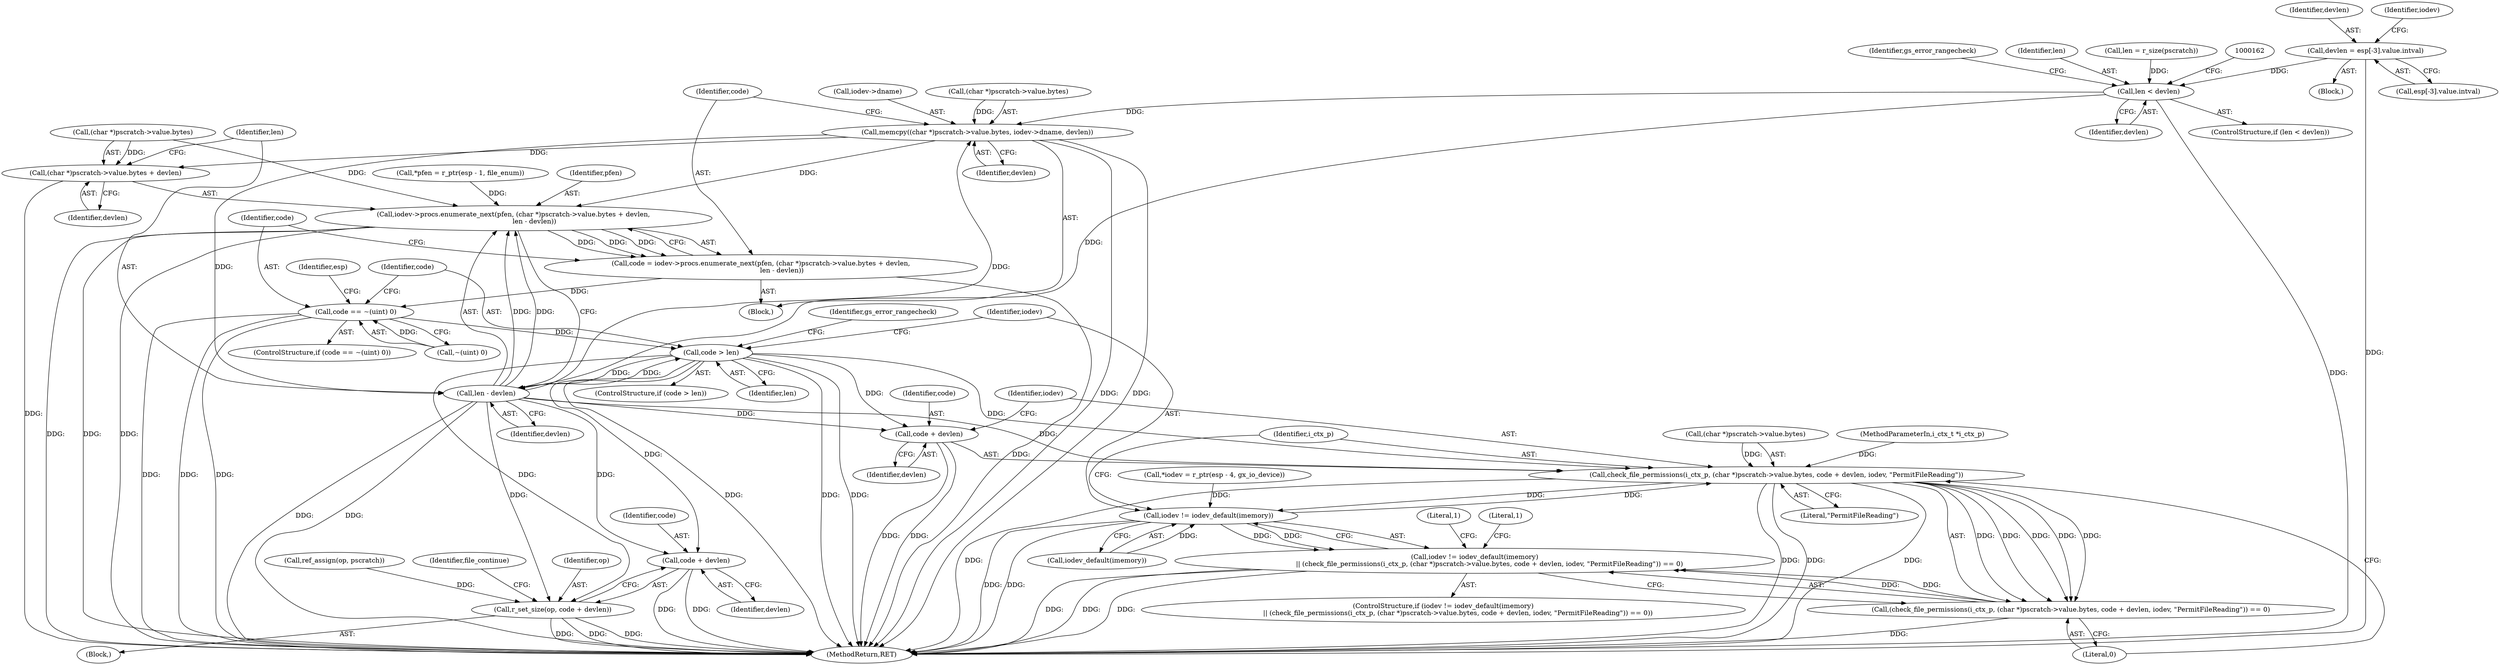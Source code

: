 digraph "0_ghostscript_2fc463d0efbd044a8232611f0898eeb12b72a970@array" {
"1000128" [label="(Call,devlen = esp[-3].value.intval)"];
"1000153" [label="(Call,len < devlen)"];
"1000160" [label="(Call,memcpy((char *)pscratch->value.bytes, iodev->dname, devlen))"];
"1000174" [label="(Call,iodev->procs.enumerate_next(pfen, (char *)pscratch->value.bytes + devlen,\n                    len - devlen))"];
"1000172" [label="(Call,code = iodev->procs.enumerate_next(pfen, (char *)pscratch->value.bytes + devlen,\n                    len - devlen))"];
"1000189" [label="(Call,code == ~(uint) 0)"];
"1000203" [label="(Call,code > len)"];
"1000185" [label="(Call,len - devlen)"];
"1000216" [label="(Call,check_file_permissions(i_ctx_p, (char *)pscratch->value.bytes, code + devlen, iodev, \"PermitFileReading\"))"];
"1000211" [label="(Call,iodev != iodev_default(imemory))"];
"1000210" [label="(Call,iodev != iodev_default(imemory)\n              || (check_file_permissions(i_ctx_p, (char *)pscratch->value.bytes, code + devlen, iodev, \"PermitFileReading\")) == 0)"];
"1000215" [label="(Call,(check_file_permissions(i_ctx_p, (char *)pscratch->value.bytes, code + devlen, iodev, \"PermitFileReading\")) == 0)"];
"1000225" [label="(Call,code + devlen)"];
"1000237" [label="(Call,r_set_size(op, code + devlen))"];
"1000239" [label="(Call,code + devlen)"];
"1000176" [label="(Call,(char *)pscratch->value.bytes + devlen)"];
"1000204" [label="(Identifier,code)"];
"1000197" [label="(Identifier,esp)"];
"1000161" [label="(Call,(char *)pscratch->value.bytes)"];
"1000225" [label="(Call,code + devlen)"];
"1000227" [label="(Identifier,devlen)"];
"1000238" [label="(Identifier,op)"];
"1000191" [label="(Call,~(uint) 0)"];
"1000160" [label="(Call,memcpy((char *)pscratch->value.bytes, iodev->dname, devlen))"];
"1000159" [label="(Block,)"];
"1000239" [label="(Call,code + devlen)"];
"1000217" [label="(Identifier,i_ctx_p)"];
"1000229" [label="(Literal,\"PermitFileReading\")"];
"1000210" [label="(Call,iodev != iodev_default(imemory)\n              || (check_file_permissions(i_ctx_p, (char *)pscratch->value.bytes, code + devlen, iodev, \"PermitFileReading\")) == 0)"];
"1000155" [label="(Identifier,devlen)"];
"1000153" [label="(Call,len < devlen)"];
"1000254" [label="(MethodReturn,RET)"];
"1000203" [label="(Call,code > len)"];
"1000253" [label="(Literal,1)"];
"1000234" [label="(Call,ref_assign(op, pscratch))"];
"1000202" [label="(ControlStructure,if (code > len))"];
"1000213" [label="(Call,iodev_default(imemory))"];
"1000216" [label="(Call,check_file_permissions(i_ctx_p, (char *)pscratch->value.bytes, code + devlen, iodev, \"PermitFileReading\"))"];
"1000173" [label="(Identifier,code)"];
"1000218" [label="(Call,(char *)pscratch->value.bytes)"];
"1000157" [label="(Identifier,gs_error_rangecheck)"];
"1000176" [label="(Call,(char *)pscratch->value.bytes + devlen)"];
"1000177" [label="(Call,(char *)pscratch->value.bytes)"];
"1000228" [label="(Identifier,iodev)"];
"1000152" [label="(ControlStructure,if (len < devlen))"];
"1000189" [label="(Call,code == ~(uint) 0)"];
"1000154" [label="(Identifier,len)"];
"1000209" [label="(ControlStructure,if (iodev != iodev_default(imemory)\n              || (check_file_permissions(i_ctx_p, (char *)pscratch->value.bytes, code + devlen, iodev, \"PermitFileReading\")) == 0))"];
"1000190" [label="(Identifier,code)"];
"1000205" [label="(Identifier,len)"];
"1000207" [label="(Identifier,gs_error_rangecheck)"];
"1000241" [label="(Identifier,devlen)"];
"1000240" [label="(Identifier,code)"];
"1000129" [label="(Identifier,devlen)"];
"1000188" [label="(ControlStructure,if (code == ~(uint) 0))"];
"1000187" [label="(Identifier,devlen)"];
"1000211" [label="(Call,iodev != iodev_default(imemory))"];
"1000184" [label="(Identifier,devlen)"];
"1000147" [label="(Call,len = r_size(pscratch))"];
"1000226" [label="(Identifier,code)"];
"1000185" [label="(Call,len - devlen)"];
"1000231" [label="(Block,)"];
"1000130" [label="(Call,esp[-3].value.intval)"];
"1000120" [label="(Call,*pfen = r_ptr(esp - 1, file_enum))"];
"1000108" [label="(Block,)"];
"1000140" [label="(Identifier,iodev)"];
"1000237" [label="(Call,r_set_size(op, code + devlen))"];
"1000233" [label="(Literal,1)"];
"1000171" [label="(Identifier,devlen)"];
"1000128" [label="(Call,devlen = esp[-3].value.intval)"];
"1000215" [label="(Call,(check_file_permissions(i_ctx_p, (char *)pscratch->value.bytes, code + devlen, iodev, \"PermitFileReading\")) == 0)"];
"1000230" [label="(Literal,0)"];
"1000139" [label="(Call,*iodev = r_ptr(esp - 4, gx_io_device))"];
"1000168" [label="(Call,iodev->dname)"];
"1000175" [label="(Identifier,pfen)"];
"1000186" [label="(Identifier,len)"];
"1000172" [label="(Call,code = iodev->procs.enumerate_next(pfen, (char *)pscratch->value.bytes + devlen,\n                    len - devlen))"];
"1000107" [label="(MethodParameterIn,i_ctx_t *i_ctx_p)"];
"1000243" [label="(Identifier,file_continue)"];
"1000174" [label="(Call,iodev->procs.enumerate_next(pfen, (char *)pscratch->value.bytes + devlen,\n                    len - devlen))"];
"1000212" [label="(Identifier,iodev)"];
"1000128" -> "1000108"  [label="AST: "];
"1000128" -> "1000130"  [label="CFG: "];
"1000129" -> "1000128"  [label="AST: "];
"1000130" -> "1000128"  [label="AST: "];
"1000140" -> "1000128"  [label="CFG: "];
"1000128" -> "1000254"  [label="DDG: "];
"1000128" -> "1000153"  [label="DDG: "];
"1000153" -> "1000152"  [label="AST: "];
"1000153" -> "1000155"  [label="CFG: "];
"1000154" -> "1000153"  [label="AST: "];
"1000155" -> "1000153"  [label="AST: "];
"1000157" -> "1000153"  [label="CFG: "];
"1000162" -> "1000153"  [label="CFG: "];
"1000153" -> "1000254"  [label="DDG: "];
"1000147" -> "1000153"  [label="DDG: "];
"1000153" -> "1000160"  [label="DDG: "];
"1000153" -> "1000185"  [label="DDG: "];
"1000160" -> "1000159"  [label="AST: "];
"1000160" -> "1000171"  [label="CFG: "];
"1000161" -> "1000160"  [label="AST: "];
"1000168" -> "1000160"  [label="AST: "];
"1000171" -> "1000160"  [label="AST: "];
"1000173" -> "1000160"  [label="CFG: "];
"1000160" -> "1000254"  [label="DDG: "];
"1000160" -> "1000254"  [label="DDG: "];
"1000161" -> "1000160"  [label="DDG: "];
"1000185" -> "1000160"  [label="DDG: "];
"1000160" -> "1000174"  [label="DDG: "];
"1000160" -> "1000176"  [label="DDG: "];
"1000160" -> "1000185"  [label="DDG: "];
"1000174" -> "1000172"  [label="AST: "];
"1000174" -> "1000185"  [label="CFG: "];
"1000175" -> "1000174"  [label="AST: "];
"1000176" -> "1000174"  [label="AST: "];
"1000185" -> "1000174"  [label="AST: "];
"1000172" -> "1000174"  [label="CFG: "];
"1000174" -> "1000254"  [label="DDG: "];
"1000174" -> "1000254"  [label="DDG: "];
"1000174" -> "1000254"  [label="DDG: "];
"1000174" -> "1000172"  [label="DDG: "];
"1000174" -> "1000172"  [label="DDG: "];
"1000174" -> "1000172"  [label="DDG: "];
"1000120" -> "1000174"  [label="DDG: "];
"1000177" -> "1000174"  [label="DDG: "];
"1000185" -> "1000174"  [label="DDG: "];
"1000185" -> "1000174"  [label="DDG: "];
"1000172" -> "1000159"  [label="AST: "];
"1000173" -> "1000172"  [label="AST: "];
"1000190" -> "1000172"  [label="CFG: "];
"1000172" -> "1000254"  [label="DDG: "];
"1000172" -> "1000189"  [label="DDG: "];
"1000189" -> "1000188"  [label="AST: "];
"1000189" -> "1000191"  [label="CFG: "];
"1000190" -> "1000189"  [label="AST: "];
"1000191" -> "1000189"  [label="AST: "];
"1000197" -> "1000189"  [label="CFG: "];
"1000204" -> "1000189"  [label="CFG: "];
"1000189" -> "1000254"  [label="DDG: "];
"1000189" -> "1000254"  [label="DDG: "];
"1000189" -> "1000254"  [label="DDG: "];
"1000191" -> "1000189"  [label="DDG: "];
"1000189" -> "1000203"  [label="DDG: "];
"1000203" -> "1000202"  [label="AST: "];
"1000203" -> "1000205"  [label="CFG: "];
"1000204" -> "1000203"  [label="AST: "];
"1000205" -> "1000203"  [label="AST: "];
"1000207" -> "1000203"  [label="CFG: "];
"1000212" -> "1000203"  [label="CFG: "];
"1000203" -> "1000254"  [label="DDG: "];
"1000203" -> "1000254"  [label="DDG: "];
"1000203" -> "1000254"  [label="DDG: "];
"1000203" -> "1000185"  [label="DDG: "];
"1000185" -> "1000203"  [label="DDG: "];
"1000203" -> "1000216"  [label="DDG: "];
"1000203" -> "1000225"  [label="DDG: "];
"1000203" -> "1000237"  [label="DDG: "];
"1000203" -> "1000239"  [label="DDG: "];
"1000185" -> "1000187"  [label="CFG: "];
"1000186" -> "1000185"  [label="AST: "];
"1000187" -> "1000185"  [label="AST: "];
"1000185" -> "1000254"  [label="DDG: "];
"1000185" -> "1000254"  [label="DDG: "];
"1000185" -> "1000216"  [label="DDG: "];
"1000185" -> "1000225"  [label="DDG: "];
"1000185" -> "1000237"  [label="DDG: "];
"1000185" -> "1000239"  [label="DDG: "];
"1000216" -> "1000215"  [label="AST: "];
"1000216" -> "1000229"  [label="CFG: "];
"1000217" -> "1000216"  [label="AST: "];
"1000218" -> "1000216"  [label="AST: "];
"1000225" -> "1000216"  [label="AST: "];
"1000228" -> "1000216"  [label="AST: "];
"1000229" -> "1000216"  [label="AST: "];
"1000230" -> "1000216"  [label="CFG: "];
"1000216" -> "1000254"  [label="DDG: "];
"1000216" -> "1000254"  [label="DDG: "];
"1000216" -> "1000254"  [label="DDG: "];
"1000216" -> "1000254"  [label="DDG: "];
"1000216" -> "1000211"  [label="DDG: "];
"1000216" -> "1000215"  [label="DDG: "];
"1000216" -> "1000215"  [label="DDG: "];
"1000216" -> "1000215"  [label="DDG: "];
"1000216" -> "1000215"  [label="DDG: "];
"1000216" -> "1000215"  [label="DDG: "];
"1000107" -> "1000216"  [label="DDG: "];
"1000218" -> "1000216"  [label="DDG: "];
"1000211" -> "1000216"  [label="DDG: "];
"1000211" -> "1000210"  [label="AST: "];
"1000211" -> "1000213"  [label="CFG: "];
"1000212" -> "1000211"  [label="AST: "];
"1000213" -> "1000211"  [label="AST: "];
"1000217" -> "1000211"  [label="CFG: "];
"1000210" -> "1000211"  [label="CFG: "];
"1000211" -> "1000254"  [label="DDG: "];
"1000211" -> "1000254"  [label="DDG: "];
"1000211" -> "1000210"  [label="DDG: "];
"1000211" -> "1000210"  [label="DDG: "];
"1000139" -> "1000211"  [label="DDG: "];
"1000213" -> "1000211"  [label="DDG: "];
"1000210" -> "1000209"  [label="AST: "];
"1000210" -> "1000215"  [label="CFG: "];
"1000215" -> "1000210"  [label="AST: "];
"1000253" -> "1000210"  [label="CFG: "];
"1000233" -> "1000210"  [label="CFG: "];
"1000210" -> "1000254"  [label="DDG: "];
"1000210" -> "1000254"  [label="DDG: "];
"1000210" -> "1000254"  [label="DDG: "];
"1000215" -> "1000210"  [label="DDG: "];
"1000215" -> "1000210"  [label="DDG: "];
"1000215" -> "1000230"  [label="CFG: "];
"1000230" -> "1000215"  [label="AST: "];
"1000215" -> "1000254"  [label="DDG: "];
"1000225" -> "1000227"  [label="CFG: "];
"1000226" -> "1000225"  [label="AST: "];
"1000227" -> "1000225"  [label="AST: "];
"1000228" -> "1000225"  [label="CFG: "];
"1000225" -> "1000254"  [label="DDG: "];
"1000225" -> "1000254"  [label="DDG: "];
"1000237" -> "1000231"  [label="AST: "];
"1000237" -> "1000239"  [label="CFG: "];
"1000238" -> "1000237"  [label="AST: "];
"1000239" -> "1000237"  [label="AST: "];
"1000243" -> "1000237"  [label="CFG: "];
"1000237" -> "1000254"  [label="DDG: "];
"1000237" -> "1000254"  [label="DDG: "];
"1000237" -> "1000254"  [label="DDG: "];
"1000234" -> "1000237"  [label="DDG: "];
"1000239" -> "1000241"  [label="CFG: "];
"1000240" -> "1000239"  [label="AST: "];
"1000241" -> "1000239"  [label="AST: "];
"1000239" -> "1000254"  [label="DDG: "];
"1000239" -> "1000254"  [label="DDG: "];
"1000176" -> "1000184"  [label="CFG: "];
"1000177" -> "1000176"  [label="AST: "];
"1000184" -> "1000176"  [label="AST: "];
"1000186" -> "1000176"  [label="CFG: "];
"1000176" -> "1000254"  [label="DDG: "];
"1000177" -> "1000176"  [label="DDG: "];
}
